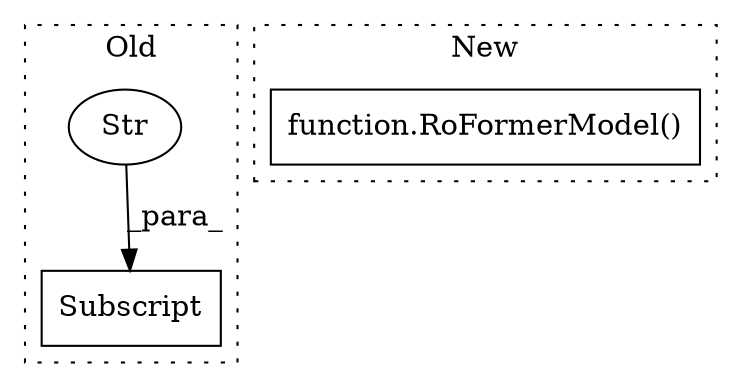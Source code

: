 digraph G {
subgraph cluster0 {
1 [label="Subscript" a="63" s="47037,0" l="35,0" shape="box"];
3 [label="Str" a="66" s="47058" l="13" shape="ellipse"];
label = "Old";
style="dotted";
}
subgraph cluster1 {
2 [label="function.RoFormerModel()" a="75" s="41015,41035" l="14,1" shape="box"];
label = "New";
style="dotted";
}
3 -> 1 [label="_para_"];
}